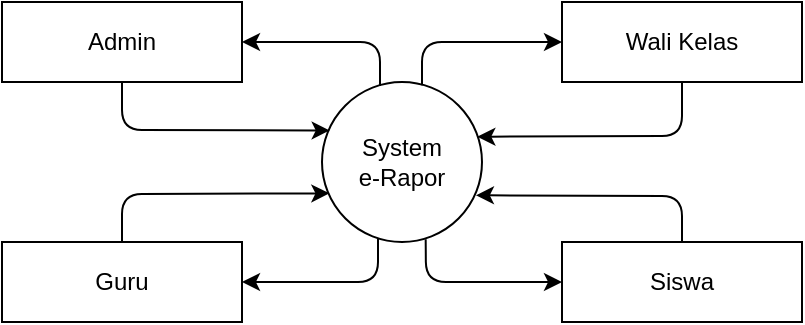<mxfile version="14.3.2" type="github">
  <diagram id="97ScS4OafS-AO9zeD5bM" name="Page-1">
    <mxGraphModel dx="723" dy="402" grid="1" gridSize="10" guides="1" tooltips="1" connect="1" arrows="1" fold="1" page="1" pageScale="1" pageWidth="827" pageHeight="1169" math="0" shadow="0">
      <root>
        <mxCell id="0" />
        <mxCell id="1" parent="0" />
        <mxCell id="EUROxXfzbm8XMdAwXbnD-1" value="System &lt;br&gt;e-Rapor" style="ellipse;whiteSpace=wrap;html=1;aspect=fixed;" vertex="1" parent="1">
          <mxGeometry x="360" y="200" width="80" height="80" as="geometry" />
        </mxCell>
        <mxCell id="EUROxXfzbm8XMdAwXbnD-2" value="Admin" style="rounded=0;whiteSpace=wrap;html=1;" vertex="1" parent="1">
          <mxGeometry x="200" y="160" width="120" height="40" as="geometry" />
        </mxCell>
        <mxCell id="EUROxXfzbm8XMdAwXbnD-4" value="Guru" style="rounded=0;whiteSpace=wrap;html=1;" vertex="1" parent="1">
          <mxGeometry x="200" y="280" width="120" height="40" as="geometry" />
        </mxCell>
        <mxCell id="EUROxXfzbm8XMdAwXbnD-6" value="Wali Kelas" style="rounded=0;whiteSpace=wrap;html=1;" vertex="1" parent="1">
          <mxGeometry x="480" y="160" width="120" height="40" as="geometry" />
        </mxCell>
        <mxCell id="EUROxXfzbm8XMdAwXbnD-8" value="Siswa" style="rounded=0;whiteSpace=wrap;html=1;" vertex="1" parent="1">
          <mxGeometry x="480" y="280" width="120" height="40" as="geometry" />
        </mxCell>
        <mxCell id="EUROxXfzbm8XMdAwXbnD-10" value="" style="endArrow=classic;html=1;exitX=0.648;exitY=0.983;exitDx=0;exitDy=0;entryX=0;entryY=0.5;entryDx=0;entryDy=0;exitPerimeter=0;" edge="1" parent="1" source="EUROxXfzbm8XMdAwXbnD-1" target="EUROxXfzbm8XMdAwXbnD-8">
          <mxGeometry width="50" height="50" relative="1" as="geometry">
            <mxPoint x="380" y="277" as="sourcePoint" />
            <mxPoint x="440" y="230" as="targetPoint" />
            <Array as="points">
              <mxPoint x="412" y="300" />
            </Array>
          </mxGeometry>
        </mxCell>
        <mxCell id="EUROxXfzbm8XMdAwXbnD-11" value="" style="endArrow=classic;html=1;entryX=1;entryY=0.5;entryDx=0;entryDy=0;" edge="1" parent="1" target="EUROxXfzbm8XMdAwXbnD-2">
          <mxGeometry width="50" height="50" relative="1" as="geometry">
            <mxPoint x="389" y="202" as="sourcePoint" />
            <mxPoint x="450" y="230" as="targetPoint" />
            <Array as="points">
              <mxPoint x="389" y="180" />
            </Array>
          </mxGeometry>
        </mxCell>
        <mxCell id="EUROxXfzbm8XMdAwXbnD-12" value="" style="endArrow=classic;html=1;exitX=0.5;exitY=1;exitDx=0;exitDy=0;entryX=0.971;entryY=0.342;entryDx=0;entryDy=0;entryPerimeter=0;" edge="1" parent="1" source="EUROxXfzbm8XMdAwXbnD-6" target="EUROxXfzbm8XMdAwXbnD-1">
          <mxGeometry width="50" height="50" relative="1" as="geometry">
            <mxPoint x="320.0" y="200.0" as="sourcePoint" />
            <mxPoint x="450" y="240" as="targetPoint" />
            <Array as="points">
              <mxPoint x="540" y="227" />
            </Array>
          </mxGeometry>
        </mxCell>
        <mxCell id="EUROxXfzbm8XMdAwXbnD-22" value="" style="endArrow=classic;html=1;exitX=0.35;exitY=0.978;exitDx=0;exitDy=0;entryX=1;entryY=0.5;entryDx=0;entryDy=0;exitPerimeter=0;" edge="1" parent="1" source="EUROxXfzbm8XMdAwXbnD-1" target="EUROxXfzbm8XMdAwXbnD-4">
          <mxGeometry width="50" height="50" relative="1" as="geometry">
            <mxPoint x="420" y="390" as="sourcePoint" />
            <mxPoint x="470" y="340" as="targetPoint" />
            <Array as="points">
              <mxPoint x="388" y="300" />
            </Array>
          </mxGeometry>
        </mxCell>
        <mxCell id="EUROxXfzbm8XMdAwXbnD-23" value="" style="endArrow=classic;html=1;entryX=0.046;entryY=0.696;entryDx=0;entryDy=0;exitX=0.5;exitY=0;exitDx=0;exitDy=0;entryPerimeter=0;" edge="1" parent="1" source="EUROxXfzbm8XMdAwXbnD-4" target="EUROxXfzbm8XMdAwXbnD-1">
          <mxGeometry width="50" height="50" relative="1" as="geometry">
            <mxPoint x="420" y="390" as="sourcePoint" />
            <mxPoint x="383" y="277" as="targetPoint" />
            <Array as="points">
              <mxPoint x="260" y="256" />
            </Array>
          </mxGeometry>
        </mxCell>
        <mxCell id="EUROxXfzbm8XMdAwXbnD-24" value="" style="endArrow=classic;html=1;entryX=0.962;entryY=0.708;entryDx=0;entryDy=0;exitX=0.5;exitY=0;exitDx=0;exitDy=0;entryPerimeter=0;" edge="1" parent="1" source="EUROxXfzbm8XMdAwXbnD-8" target="EUROxXfzbm8XMdAwXbnD-1">
          <mxGeometry width="50" height="50" relative="1" as="geometry">
            <mxPoint x="480" y="310" as="sourcePoint" />
            <mxPoint x="470" y="340" as="targetPoint" />
            <Array as="points">
              <mxPoint x="540" y="257" />
            </Array>
          </mxGeometry>
        </mxCell>
        <mxCell id="EUROxXfzbm8XMdAwXbnD-25" value="" style="endArrow=classic;html=1;exitX=0.5;exitY=1;exitDx=0;exitDy=0;entryX=0.048;entryY=0.303;entryDx=0;entryDy=0;entryPerimeter=0;" edge="1" parent="1" source="EUROxXfzbm8XMdAwXbnD-2" target="EUROxXfzbm8XMdAwXbnD-1">
          <mxGeometry width="50" height="50" relative="1" as="geometry">
            <mxPoint x="260" y="201" as="sourcePoint" />
            <mxPoint x="380" y="260" as="targetPoint" />
            <Array as="points">
              <mxPoint x="260" y="224" />
            </Array>
          </mxGeometry>
        </mxCell>
        <mxCell id="EUROxXfzbm8XMdAwXbnD-26" value="" style="endArrow=classic;html=1;entryX=0;entryY=0.5;entryDx=0;entryDy=0;exitX=0.625;exitY=0.021;exitDx=0;exitDy=0;exitPerimeter=0;" edge="1" parent="1" source="EUROxXfzbm8XMdAwXbnD-1" target="EUROxXfzbm8XMdAwXbnD-6">
          <mxGeometry width="50" height="50" relative="1" as="geometry">
            <mxPoint x="410" y="200" as="sourcePoint" />
            <mxPoint x="450" y="190" as="targetPoint" />
            <Array as="points">
              <mxPoint x="410" y="180" />
            </Array>
          </mxGeometry>
        </mxCell>
      </root>
    </mxGraphModel>
  </diagram>
</mxfile>
